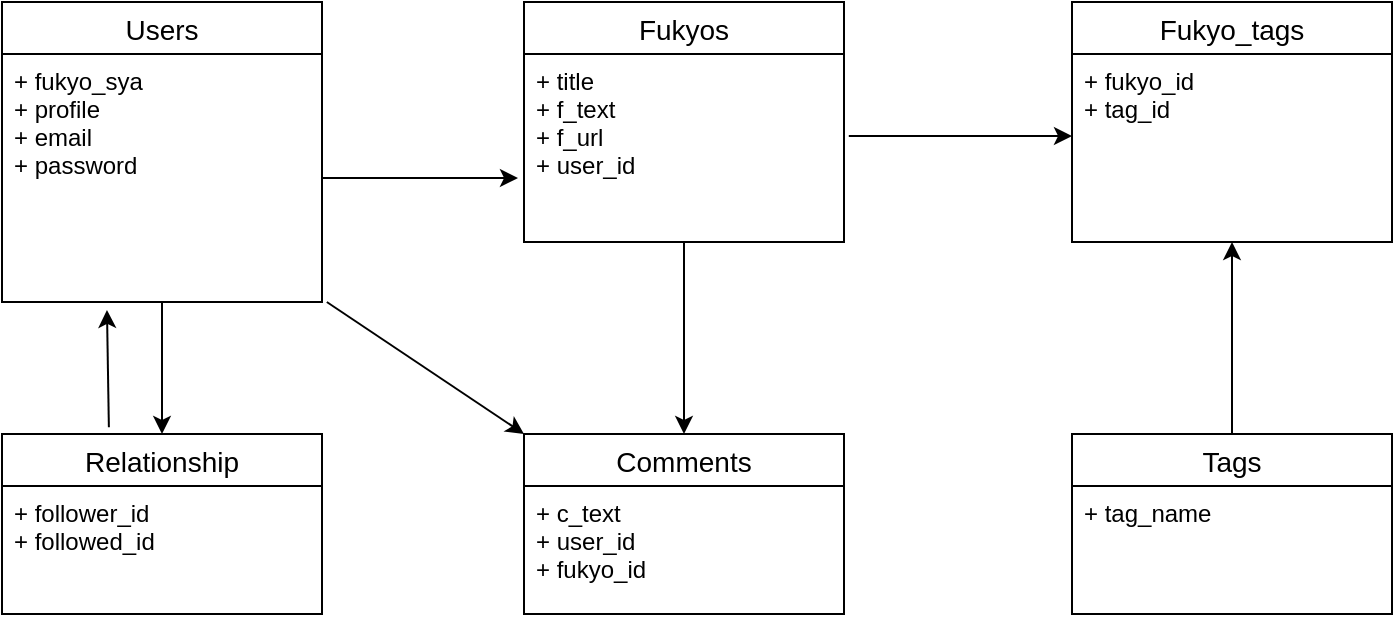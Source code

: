 <mxfile>
    <diagram id="y28TtjTzZCRhzwbYth0X" name="ページ1">
        <mxGraphModel dx="261" dy="859" grid="1" gridSize="10" guides="1" tooltips="1" connect="1" arrows="1" fold="1" page="1" pageScale="1" pageWidth="827" pageHeight="1169" math="0" shadow="0">
            <root>
                <mxCell id="0"/>
                <mxCell id="1" parent="0"/>
                <mxCell id="41" style="edgeStyle=none;html=1;" parent="1" source="2" target="22" edge="1">
                    <mxGeometry relative="1" as="geometry"/>
                </mxCell>
                <mxCell id="2" value="Users" style="swimlane;fontStyle=0;childLayout=stackLayout;horizontal=1;startSize=26;horizontalStack=0;resizeParent=1;resizeParentMax=0;resizeLast=0;collapsible=1;marginBottom=0;align=center;fontSize=14;" parent="1" vertex="1">
                    <mxGeometry x="55" y="84" width="160" height="150" as="geometry"/>
                </mxCell>
                <mxCell id="3" value="+ fukyo_sya&#10;+ profile&#10;+ email&#10;+ password&#10;" style="text;strokeColor=none;fillColor=none;spacingLeft=4;spacingRight=4;overflow=hidden;rotatable=0;points=[[0,0.5],[1,0.5]];portConstraint=eastwest;fontSize=12;" parent="2" vertex="1">
                    <mxGeometry y="26" width="160" height="124" as="geometry"/>
                </mxCell>
                <mxCell id="14" value="Fukyos" style="swimlane;fontStyle=0;childLayout=stackLayout;horizontal=1;startSize=26;horizontalStack=0;resizeParent=1;resizeParentMax=0;resizeLast=0;collapsible=1;marginBottom=0;align=center;fontSize=14;" parent="1" vertex="1">
                    <mxGeometry x="316" y="84" width="160" height="120" as="geometry"/>
                </mxCell>
                <mxCell id="15" value="+ title&#10;+ f_text&#10;+ f_url&#10;+ user_id" style="text;strokeColor=none;fillColor=none;spacingLeft=4;spacingRight=4;overflow=hidden;rotatable=0;points=[[0,0.5],[1,0.5]];portConstraint=eastwest;fontSize=12;" parent="14" vertex="1">
                    <mxGeometry y="26" width="160" height="94" as="geometry"/>
                </mxCell>
                <mxCell id="42" style="edgeStyle=none;html=1;exitX=0.334;exitY=-0.037;exitDx=0;exitDy=0;entryX=0.328;entryY=1.032;entryDx=0;entryDy=0;entryPerimeter=0;exitPerimeter=0;" parent="1" source="22" target="3" edge="1">
                    <mxGeometry relative="1" as="geometry"/>
                </mxCell>
                <mxCell id="22" value="Relationship" style="swimlane;fontStyle=0;childLayout=stackLayout;horizontal=1;startSize=26;horizontalStack=0;resizeParent=1;resizeParentMax=0;resizeLast=0;collapsible=1;marginBottom=0;align=center;fontSize=14;" parent="1" vertex="1">
                    <mxGeometry x="55" y="300" width="160" height="90" as="geometry"/>
                </mxCell>
                <mxCell id="23" value="+ follower_id&#10;+ followed_id" style="text;strokeColor=none;fillColor=none;spacingLeft=4;spacingRight=4;overflow=hidden;rotatable=0;points=[[0,0.5],[1,0.5]];portConstraint=eastwest;fontSize=12;" parent="22" vertex="1">
                    <mxGeometry y="26" width="160" height="64" as="geometry"/>
                </mxCell>
                <mxCell id="26" value="Comments" style="swimlane;fontStyle=0;childLayout=stackLayout;horizontal=1;startSize=26;horizontalStack=0;resizeParent=1;resizeParentMax=0;resizeLast=0;collapsible=1;marginBottom=0;align=center;fontSize=14;" parent="1" vertex="1">
                    <mxGeometry x="316" y="300" width="160" height="90" as="geometry"/>
                </mxCell>
                <mxCell id="27" value="+ c_text&#10;+ user_id&#10;+ fukyo_id" style="text;strokeColor=none;fillColor=none;spacingLeft=4;spacingRight=4;overflow=hidden;rotatable=0;points=[[0,0.5],[1,0.5]];portConstraint=eastwest;fontSize=12;" parent="26" vertex="1">
                    <mxGeometry y="26" width="160" height="64" as="geometry"/>
                </mxCell>
                <mxCell id="30" value="Fukyo_tags" style="swimlane;fontStyle=0;childLayout=stackLayout;horizontal=1;startSize=26;horizontalStack=0;resizeParent=1;resizeParentMax=0;resizeLast=0;collapsible=1;marginBottom=0;align=center;fontSize=14;" parent="1" vertex="1">
                    <mxGeometry x="590" y="84" width="160" height="120" as="geometry"/>
                </mxCell>
                <mxCell id="31" value="+ fukyo_id&#10;+ tag_id" style="text;strokeColor=none;fillColor=none;spacingLeft=4;spacingRight=4;overflow=hidden;rotatable=0;points=[[0,0.5],[1,0.5]];portConstraint=eastwest;fontSize=12;" parent="30" vertex="1">
                    <mxGeometry y="26" width="160" height="94" as="geometry"/>
                </mxCell>
                <mxCell id="45" style="edgeStyle=none;html=1;" parent="1" source="34" target="31" edge="1">
                    <mxGeometry relative="1" as="geometry">
                        <mxPoint x="670" y="170" as="targetPoint"/>
                    </mxGeometry>
                </mxCell>
                <mxCell id="34" value="Tags" style="swimlane;fontStyle=0;childLayout=stackLayout;horizontal=1;startSize=26;horizontalStack=0;resizeParent=1;resizeParentMax=0;resizeLast=0;collapsible=1;marginBottom=0;align=center;fontSize=14;" parent="1" vertex="1">
                    <mxGeometry x="590" y="300" width="160" height="90" as="geometry"/>
                </mxCell>
                <mxCell id="35" value="+ tag_name" style="text;strokeColor=none;fillColor=none;spacingLeft=4;spacingRight=4;overflow=hidden;rotatable=0;points=[[0,0.5],[1,0.5]];portConstraint=eastwest;fontSize=12;" parent="34" vertex="1">
                    <mxGeometry y="26" width="160" height="64" as="geometry"/>
                </mxCell>
                <mxCell id="39" style="edgeStyle=none;html=1;" parent="1" edge="1">
                    <mxGeometry relative="1" as="geometry">
                        <mxPoint x="215" y="172" as="sourcePoint"/>
                        <mxPoint x="313" y="172" as="targetPoint"/>
                    </mxGeometry>
                </mxCell>
                <mxCell id="40" style="edgeStyle=none;html=1;entryX=0;entryY=0;entryDx=0;entryDy=0;exitX=1.015;exitY=1;exitDx=0;exitDy=0;exitPerimeter=0;" parent="1" source="3" target="26" edge="1">
                    <mxGeometry relative="1" as="geometry">
                        <mxPoint x="220" y="240" as="sourcePoint"/>
                    </mxGeometry>
                </mxCell>
                <mxCell id="43" style="edgeStyle=none;html=1;exitX=1.015;exitY=0.436;exitDx=0;exitDy=0;exitPerimeter=0;" parent="1" source="15" edge="1">
                    <mxGeometry relative="1" as="geometry">
                        <mxPoint x="590" y="151" as="targetPoint"/>
                    </mxGeometry>
                </mxCell>
                <mxCell id="46" value="" style="edgeStyle=none;html=1;entryX=0.5;entryY=0;entryDx=0;entryDy=0;" parent="1" source="15" target="26" edge="1">
                    <mxGeometry relative="1" as="geometry"/>
                </mxCell>
            </root>
        </mxGraphModel>
    </diagram>
</mxfile>